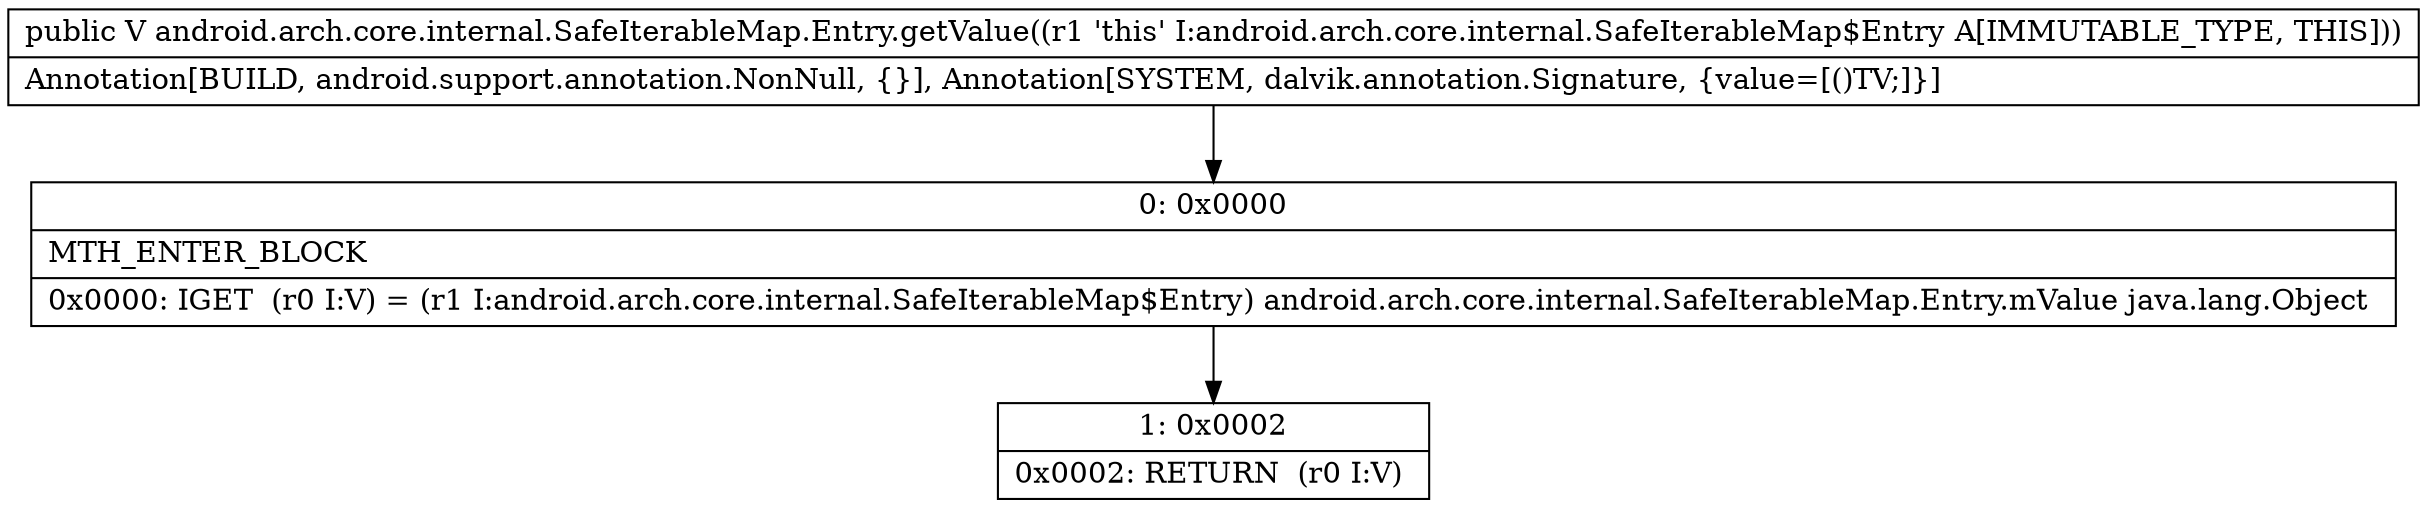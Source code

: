 digraph "CFG forandroid.arch.core.internal.SafeIterableMap.Entry.getValue()Ljava\/lang\/Object;" {
Node_0 [shape=record,label="{0\:\ 0x0000|MTH_ENTER_BLOCK\l|0x0000: IGET  (r0 I:V) = (r1 I:android.arch.core.internal.SafeIterableMap$Entry) android.arch.core.internal.SafeIterableMap.Entry.mValue java.lang.Object \l}"];
Node_1 [shape=record,label="{1\:\ 0x0002|0x0002: RETURN  (r0 I:V) \l}"];
MethodNode[shape=record,label="{public V android.arch.core.internal.SafeIterableMap.Entry.getValue((r1 'this' I:android.arch.core.internal.SafeIterableMap$Entry A[IMMUTABLE_TYPE, THIS]))  | Annotation[BUILD, android.support.annotation.NonNull, \{\}], Annotation[SYSTEM, dalvik.annotation.Signature, \{value=[()TV;]\}]\l}"];
MethodNode -> Node_0;
Node_0 -> Node_1;
}

